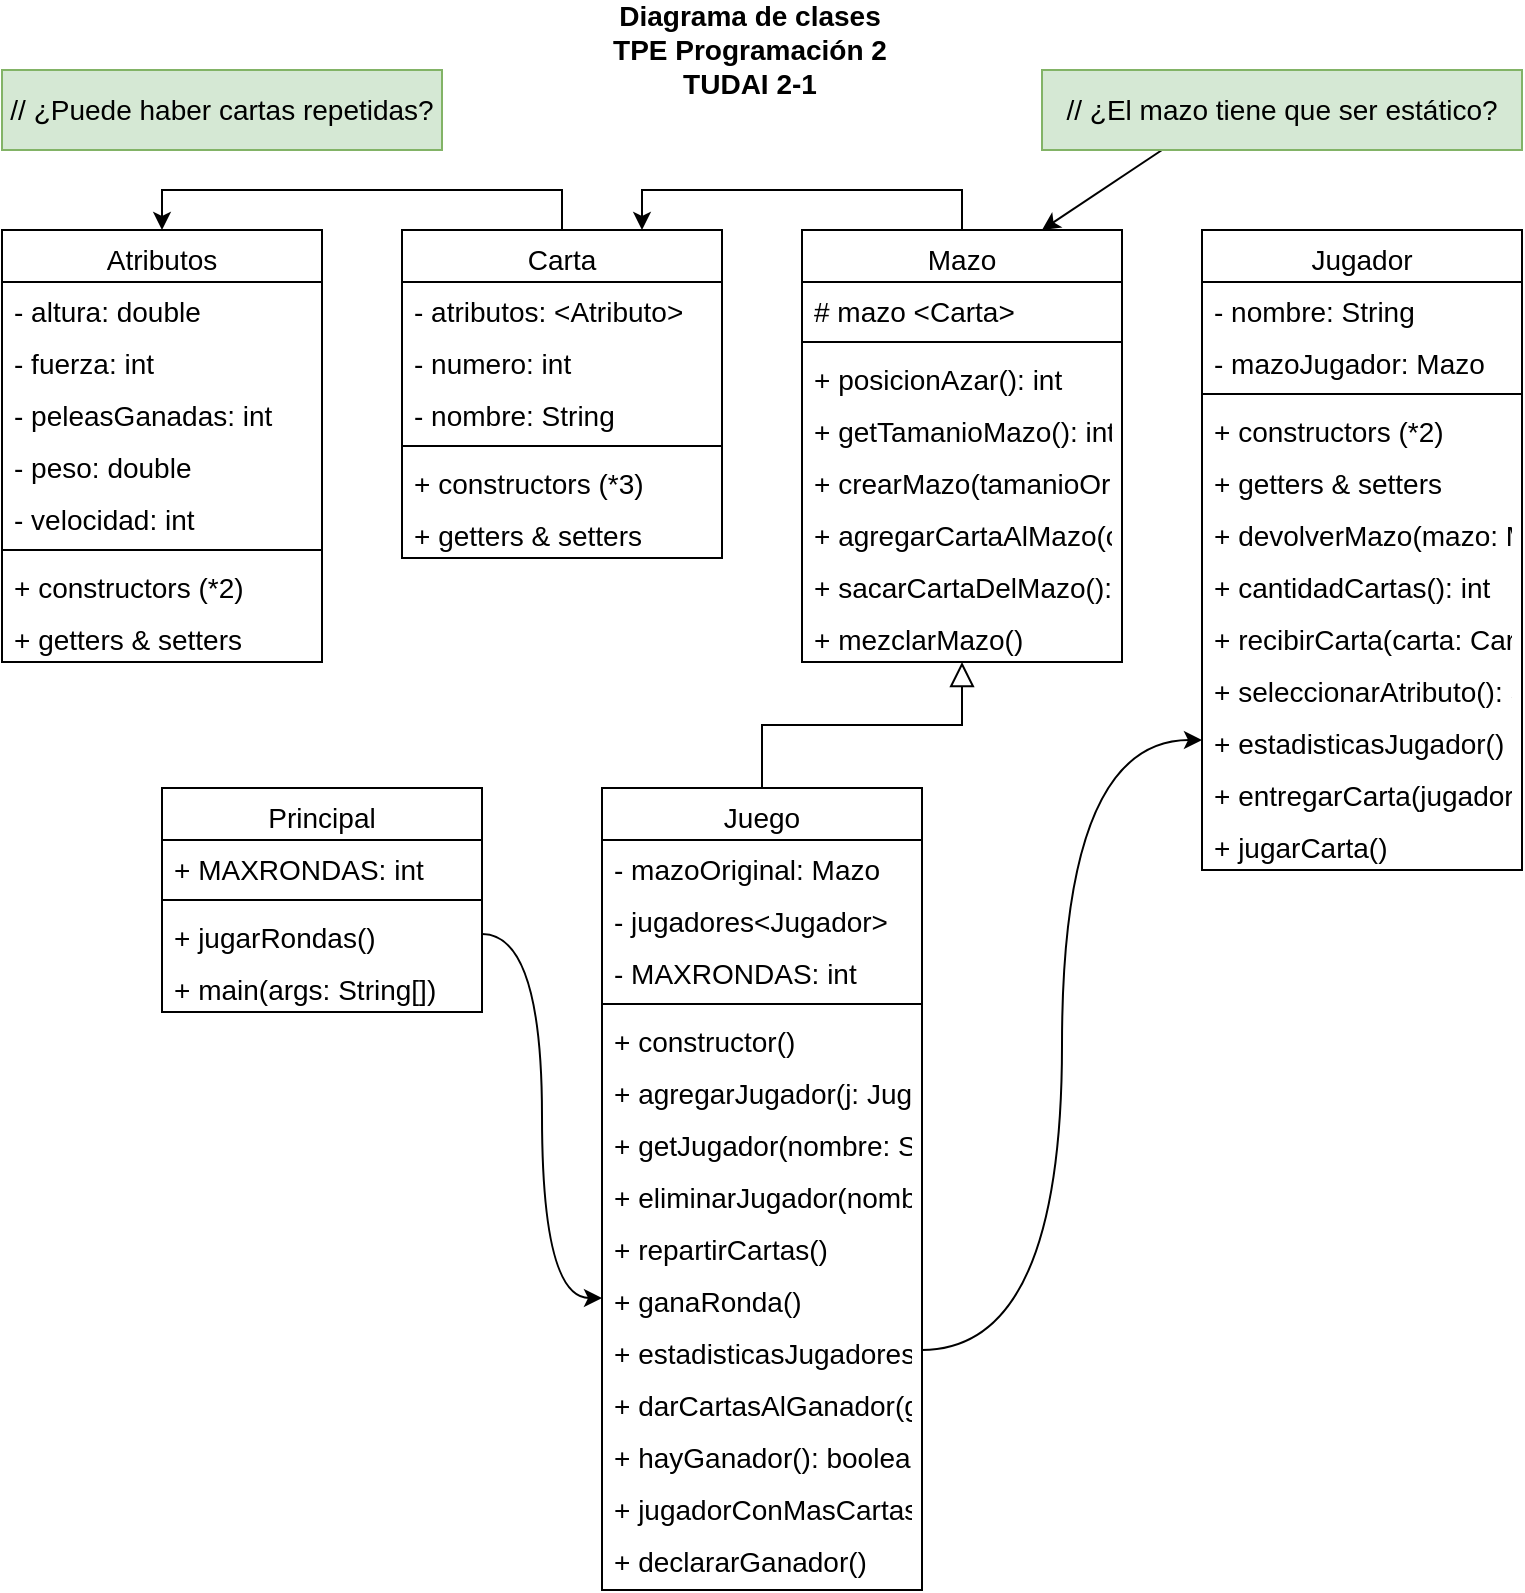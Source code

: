 <mxfile version="13.7.3" type="device"><diagram id="C5RBs43oDa-KdzZeNtuy" name="Page-1"><mxGraphModel dx="863" dy="496" grid="1" gridSize="10" guides="1" tooltips="1" connect="1" arrows="1" fold="1" page="1" pageScale="1" pageWidth="827" pageHeight="1169" math="0" shadow="0"><root><mxCell id="WIyWlLk6GJQsqaUBKTNV-0"/><mxCell id="WIyWlLk6GJQsqaUBKTNV-1" parent="WIyWlLk6GJQsqaUBKTNV-0"/><mxCell id="zkfFHV4jXpPFQw0GAbJ--12" value="" style="endArrow=block;endSize=10;endFill=0;shadow=0;strokeWidth=1;rounded=0;edgeStyle=elbowEdgeStyle;elbow=vertical;" parent="WIyWlLk6GJQsqaUBKTNV-1" source="zkfFHV4jXpPFQw0GAbJ--6" target="zkfFHV4jXpPFQw0GAbJ--0" edge="1"><mxGeometry width="160" relative="1" as="geometry"><mxPoint x="590" y="203" as="sourcePoint"/><mxPoint x="590" y="203" as="targetPoint"/></mxGeometry></mxCell><mxCell id="Js-IqI_9ubKvHEdXD0c9-19" style="edgeStyle=orthogonalEdgeStyle;rounded=0;orthogonalLoop=1;jettySize=auto;html=1;exitX=0.5;exitY=0;exitDx=0;exitDy=0;entryX=0.75;entryY=0;entryDx=0;entryDy=0;" edge="1" parent="WIyWlLk6GJQsqaUBKTNV-1" source="zkfFHV4jXpPFQw0GAbJ--0" target="Js-IqI_9ubKvHEdXD0c9-8"><mxGeometry relative="1" as="geometry"/></mxCell><mxCell id="zkfFHV4jXpPFQw0GAbJ--0" value="Mazo" style="swimlane;fontStyle=0;align=center;verticalAlign=top;childLayout=stackLayout;horizontal=1;startSize=26;horizontalStack=0;resizeParent=1;resizeLast=0;collapsible=1;marginBottom=0;rounded=0;shadow=0;strokeWidth=1;fontSize=14;" parent="WIyWlLk6GJQsqaUBKTNV-1" vertex="1"><mxGeometry x="440" y="120" width="160" height="216" as="geometry"><mxRectangle x="230" y="140" width="160" height="26" as="alternateBounds"/></mxGeometry></mxCell><mxCell id="zkfFHV4jXpPFQw0GAbJ--1" value="# mazo &lt;Carta&gt;" style="text;align=left;verticalAlign=top;spacingLeft=4;spacingRight=4;overflow=hidden;rotatable=0;points=[[0,0.5],[1,0.5]];portConstraint=eastwest;fontStyle=0;fontSize=14;" parent="zkfFHV4jXpPFQw0GAbJ--0" vertex="1"><mxGeometry y="26" width="160" height="26" as="geometry"/></mxCell><mxCell id="zkfFHV4jXpPFQw0GAbJ--4" value="" style="line;html=1;strokeWidth=1;align=left;verticalAlign=middle;spacingTop=-1;spacingLeft=3;spacingRight=3;rotatable=0;labelPosition=right;points=[];portConstraint=eastwest;fontSize=14;" parent="zkfFHV4jXpPFQw0GAbJ--0" vertex="1"><mxGeometry y="52" width="160" height="8" as="geometry"/></mxCell><mxCell id="zkfFHV4jXpPFQw0GAbJ--5" value="+ posicionAzar(): int" style="text;align=left;verticalAlign=top;spacingLeft=4;spacingRight=4;overflow=hidden;rotatable=0;points=[[0,0.5],[1,0.5]];portConstraint=eastwest;fontSize=14;" parent="zkfFHV4jXpPFQw0GAbJ--0" vertex="1"><mxGeometry y="60" width="160" height="26" as="geometry"/></mxCell><mxCell id="Js-IqI_9ubKvHEdXD0c9-64" value="+ getTamanioMazo(): int" style="text;align=left;verticalAlign=top;spacingLeft=4;spacingRight=4;overflow=hidden;rotatable=0;points=[[0,0.5],[1,0.5]];portConstraint=eastwest;fontSize=14;" vertex="1" parent="zkfFHV4jXpPFQw0GAbJ--0"><mxGeometry y="86" width="160" height="26" as="geometry"/></mxCell><mxCell id="Js-IqI_9ubKvHEdXD0c9-38" value="+ crearMazo(tamanioOriginal: int)" style="text;align=left;verticalAlign=top;spacingLeft=4;spacingRight=4;overflow=hidden;rotatable=0;points=[[0,0.5],[1,0.5]];portConstraint=eastwest;fontSize=14;" vertex="1" parent="zkfFHV4jXpPFQw0GAbJ--0"><mxGeometry y="112" width="160" height="26" as="geometry"/></mxCell><mxCell id="Js-IqI_9ubKvHEdXD0c9-39" value="+ agregarCartaAlMazo(carta: Carta)" style="text;align=left;verticalAlign=top;spacingLeft=4;spacingRight=4;overflow=hidden;rotatable=0;points=[[0,0.5],[1,0.5]];portConstraint=eastwest;fontSize=14;" vertex="1" parent="zkfFHV4jXpPFQw0GAbJ--0"><mxGeometry y="138" width="160" height="26" as="geometry"/></mxCell><mxCell id="Js-IqI_9ubKvHEdXD0c9-40" value="+ sacarCartaDelMazo(): Carta" style="text;align=left;verticalAlign=top;spacingLeft=4;spacingRight=4;overflow=hidden;rotatable=0;points=[[0,0.5],[1,0.5]];portConstraint=eastwest;fontSize=14;" vertex="1" parent="zkfFHV4jXpPFQw0GAbJ--0"><mxGeometry y="164" width="160" height="26" as="geometry"/></mxCell><mxCell id="Js-IqI_9ubKvHEdXD0c9-41" value="+ mezclarMazo()" style="text;align=left;verticalAlign=top;spacingLeft=4;spacingRight=4;overflow=hidden;rotatable=0;points=[[0,0.5],[1,0.5]];portConstraint=eastwest;fontSize=14;" vertex="1" parent="zkfFHV4jXpPFQw0GAbJ--0"><mxGeometry y="190" width="160" height="26" as="geometry"/></mxCell><mxCell id="Js-IqI_9ubKvHEdXD0c9-30" style="edgeStyle=orthogonalEdgeStyle;rounded=0;orthogonalLoop=1;jettySize=auto;html=1;exitX=0.5;exitY=0;exitDx=0;exitDy=0;entryX=0.5;entryY=0;entryDx=0;entryDy=0;" edge="1" parent="WIyWlLk6GJQsqaUBKTNV-1" source="Js-IqI_9ubKvHEdXD0c9-8" target="Js-IqI_9ubKvHEdXD0c9-20"><mxGeometry relative="1" as="geometry"/></mxCell><mxCell id="Js-IqI_9ubKvHEdXD0c9-8" value="Carta" style="swimlane;fontStyle=0;align=center;verticalAlign=top;childLayout=stackLayout;horizontal=1;startSize=26;horizontalStack=0;resizeParent=1;resizeLast=0;collapsible=1;marginBottom=0;rounded=0;shadow=0;strokeWidth=1;fontSize=14;" vertex="1" parent="WIyWlLk6GJQsqaUBKTNV-1"><mxGeometry x="240" y="120" width="160" height="164" as="geometry"><mxRectangle x="130" y="380" width="160" height="26" as="alternateBounds"/></mxGeometry></mxCell><mxCell id="Js-IqI_9ubKvHEdXD0c9-9" value="- atributos: &lt;Atributo&gt;" style="text;align=left;verticalAlign=top;spacingLeft=4;spacingRight=4;overflow=hidden;rotatable=0;points=[[0,0.5],[1,0.5]];portConstraint=eastwest;fontSize=14;" vertex="1" parent="Js-IqI_9ubKvHEdXD0c9-8"><mxGeometry y="26" width="160" height="26" as="geometry"/></mxCell><mxCell id="Js-IqI_9ubKvHEdXD0c9-10" value="- numero: int" style="text;align=left;verticalAlign=top;spacingLeft=4;spacingRight=4;overflow=hidden;rotatable=0;points=[[0,0.5],[1,0.5]];portConstraint=eastwest;rounded=0;shadow=0;html=0;fontSize=14;" vertex="1" parent="Js-IqI_9ubKvHEdXD0c9-8"><mxGeometry y="52" width="160" height="26" as="geometry"/></mxCell><mxCell id="Js-IqI_9ubKvHEdXD0c9-35" value="- nombre: String" style="text;align=left;verticalAlign=top;spacingLeft=4;spacingRight=4;overflow=hidden;rotatable=0;points=[[0,0.5],[1,0.5]];portConstraint=eastwest;rounded=0;shadow=0;html=0;fontSize=14;" vertex="1" parent="Js-IqI_9ubKvHEdXD0c9-8"><mxGeometry y="78" width="160" height="26" as="geometry"/></mxCell><mxCell id="Js-IqI_9ubKvHEdXD0c9-11" value="" style="line;html=1;strokeWidth=1;align=left;verticalAlign=middle;spacingTop=-1;spacingLeft=3;spacingRight=3;rotatable=0;labelPosition=right;points=[];portConstraint=eastwest;fontSize=14;" vertex="1" parent="Js-IqI_9ubKvHEdXD0c9-8"><mxGeometry y="104" width="160" height="8" as="geometry"/></mxCell><mxCell id="Js-IqI_9ubKvHEdXD0c9-12" value="+ constructors (*3)" style="text;align=left;verticalAlign=top;spacingLeft=4;spacingRight=4;overflow=hidden;rotatable=0;points=[[0,0.5],[1,0.5]];portConstraint=eastwest;fontStyle=0;fontSize=14;" vertex="1" parent="Js-IqI_9ubKvHEdXD0c9-8"><mxGeometry y="112" width="160" height="26" as="geometry"/></mxCell><mxCell id="Js-IqI_9ubKvHEdXD0c9-13" value="+ getters &amp; setters" style="text;align=left;verticalAlign=top;spacingLeft=4;spacingRight=4;overflow=hidden;rotatable=0;points=[[0,0.5],[1,0.5]];portConstraint=eastwest;fontSize=14;" vertex="1" parent="Js-IqI_9ubKvHEdXD0c9-8"><mxGeometry y="138" width="160" height="26" as="geometry"/></mxCell><mxCell id="Js-IqI_9ubKvHEdXD0c9-2" value="Jugador" style="swimlane;fontStyle=0;align=center;verticalAlign=top;childLayout=stackLayout;horizontal=1;startSize=26;horizontalStack=0;resizeParent=1;resizeLast=0;collapsible=1;marginBottom=0;rounded=0;shadow=0;strokeWidth=1;fontSize=14;" vertex="1" parent="WIyWlLk6GJQsqaUBKTNV-1"><mxGeometry x="640" y="120" width="160" height="320" as="geometry"><mxRectangle x="230" y="140" width="160" height="26" as="alternateBounds"/></mxGeometry></mxCell><mxCell id="Js-IqI_9ubKvHEdXD0c9-3" value="- nombre: String" style="text;align=left;verticalAlign=top;spacingLeft=4;spacingRight=4;overflow=hidden;rotatable=0;points=[[0,0.5],[1,0.5]];portConstraint=eastwest;fontSize=14;" vertex="1" parent="Js-IqI_9ubKvHEdXD0c9-2"><mxGeometry y="26" width="160" height="26" as="geometry"/></mxCell><mxCell id="Js-IqI_9ubKvHEdXD0c9-4" value="- mazoJugador: Mazo" style="text;align=left;verticalAlign=top;spacingLeft=4;spacingRight=4;overflow=hidden;rotatable=0;points=[[0,0.5],[1,0.5]];portConstraint=eastwest;rounded=0;shadow=0;html=0;fontSize=14;" vertex="1" parent="Js-IqI_9ubKvHEdXD0c9-2"><mxGeometry y="52" width="160" height="26" as="geometry"/></mxCell><mxCell id="Js-IqI_9ubKvHEdXD0c9-6" value="" style="line;html=1;strokeWidth=1;align=left;verticalAlign=middle;spacingTop=-1;spacingLeft=3;spacingRight=3;rotatable=0;labelPosition=right;points=[];portConstraint=eastwest;fontSize=14;" vertex="1" parent="Js-IqI_9ubKvHEdXD0c9-2"><mxGeometry y="78" width="160" height="8" as="geometry"/></mxCell><mxCell id="Js-IqI_9ubKvHEdXD0c9-7" value="+ constructors (*2)" style="text;align=left;verticalAlign=top;spacingLeft=4;spacingRight=4;overflow=hidden;rotatable=0;points=[[0,0.5],[1,0.5]];portConstraint=eastwest;fontSize=14;" vertex="1" parent="Js-IqI_9ubKvHEdXD0c9-2"><mxGeometry y="86" width="160" height="26" as="geometry"/></mxCell><mxCell id="Js-IqI_9ubKvHEdXD0c9-52" value="+ getters &amp; setters" style="text;align=left;verticalAlign=top;spacingLeft=4;spacingRight=4;overflow=hidden;rotatable=0;points=[[0,0.5],[1,0.5]];portConstraint=eastwest;fontSize=14;" vertex="1" parent="Js-IqI_9ubKvHEdXD0c9-2"><mxGeometry y="112" width="160" height="26" as="geometry"/></mxCell><mxCell id="Js-IqI_9ubKvHEdXD0c9-51" value="+ devolverMazo(mazo: Mazo)" style="text;align=left;verticalAlign=top;spacingLeft=4;spacingRight=4;overflow=hidden;rotatable=0;points=[[0,0.5],[1,0.5]];portConstraint=eastwest;fontSize=14;" vertex="1" parent="Js-IqI_9ubKvHEdXD0c9-2"><mxGeometry y="138" width="160" height="26" as="geometry"/></mxCell><mxCell id="Js-IqI_9ubKvHEdXD0c9-53" value="+ cantidadCartas(): int" style="text;align=left;verticalAlign=top;spacingLeft=4;spacingRight=4;overflow=hidden;rotatable=0;points=[[0,0.5],[1,0.5]];portConstraint=eastwest;fontSize=14;" vertex="1" parent="Js-IqI_9ubKvHEdXD0c9-2"><mxGeometry y="164" width="160" height="26" as="geometry"/></mxCell><mxCell id="Js-IqI_9ubKvHEdXD0c9-54" value="+ recibirCarta(carta: Carta)" style="text;align=left;verticalAlign=top;spacingLeft=4;spacingRight=4;overflow=hidden;rotatable=0;points=[[0,0.5],[1,0.5]];portConstraint=eastwest;fontSize=14;" vertex="1" parent="Js-IqI_9ubKvHEdXD0c9-2"><mxGeometry y="190" width="160" height="26" as="geometry"/></mxCell><mxCell id="Js-IqI_9ubKvHEdXD0c9-55" value="+ seleccionarAtributo(): String" style="text;align=left;verticalAlign=top;spacingLeft=4;spacingRight=4;overflow=hidden;rotatable=0;points=[[0,0.5],[1,0.5]];portConstraint=eastwest;fontSize=14;" vertex="1" parent="Js-IqI_9ubKvHEdXD0c9-2"><mxGeometry y="216" width="160" height="26" as="geometry"/></mxCell><mxCell id="Js-IqI_9ubKvHEdXD0c9-56" value="+ estadisticasJugador()" style="text;align=left;verticalAlign=top;spacingLeft=4;spacingRight=4;overflow=hidden;rotatable=0;points=[[0,0.5],[1,0.5]];portConstraint=eastwest;fontSize=14;" vertex="1" parent="Js-IqI_9ubKvHEdXD0c9-2"><mxGeometry y="242" width="160" height="26" as="geometry"/></mxCell><mxCell id="Js-IqI_9ubKvHEdXD0c9-57" value="+ entregarCarta(jugador: Jugador)" style="text;align=left;verticalAlign=top;spacingLeft=4;spacingRight=4;overflow=hidden;rotatable=0;points=[[0,0.5],[1,0.5]];portConstraint=eastwest;fontSize=14;" vertex="1" parent="Js-IqI_9ubKvHEdXD0c9-2"><mxGeometry y="268" width="160" height="26" as="geometry"/></mxCell><mxCell id="Js-IqI_9ubKvHEdXD0c9-58" value="+ jugarCarta()" style="text;align=left;verticalAlign=top;spacingLeft=4;spacingRight=4;overflow=hidden;rotatable=0;points=[[0,0.5],[1,0.5]];portConstraint=eastwest;fontSize=14;" vertex="1" parent="Js-IqI_9ubKvHEdXD0c9-2"><mxGeometry y="294" width="160" height="26" as="geometry"/></mxCell><mxCell id="Js-IqI_9ubKvHEdXD0c9-20" value="Atributos" style="swimlane;fontStyle=0;align=center;verticalAlign=top;childLayout=stackLayout;horizontal=1;startSize=26;horizontalStack=0;resizeParent=1;resizeLast=0;collapsible=1;marginBottom=0;rounded=0;shadow=0;strokeWidth=1;fontSize=14;" vertex="1" parent="WIyWlLk6GJQsqaUBKTNV-1"><mxGeometry x="40" y="120" width="160" height="216" as="geometry"><mxRectangle x="130" y="380" width="160" height="26" as="alternateBounds"/></mxGeometry></mxCell><mxCell id="Js-IqI_9ubKvHEdXD0c9-21" value="- altura: double" style="text;align=left;verticalAlign=top;spacingLeft=4;spacingRight=4;overflow=hidden;rotatable=0;points=[[0,0.5],[1,0.5]];portConstraint=eastwest;fontSize=14;" vertex="1" parent="Js-IqI_9ubKvHEdXD0c9-20"><mxGeometry y="26" width="160" height="26" as="geometry"/></mxCell><mxCell id="Js-IqI_9ubKvHEdXD0c9-22" value="- fuerza: int" style="text;align=left;verticalAlign=top;spacingLeft=4;spacingRight=4;overflow=hidden;rotatable=0;points=[[0,0.5],[1,0.5]];portConstraint=eastwest;rounded=0;shadow=0;html=0;fontSize=14;" vertex="1" parent="Js-IqI_9ubKvHEdXD0c9-20"><mxGeometry y="52" width="160" height="26" as="geometry"/></mxCell><mxCell id="Js-IqI_9ubKvHEdXD0c9-31" value="- peleasGanadas: int" style="text;align=left;verticalAlign=top;spacingLeft=4;spacingRight=4;overflow=hidden;rotatable=0;points=[[0,0.5],[1,0.5]];portConstraint=eastwest;rounded=0;shadow=0;html=0;fontSize=14;" vertex="1" parent="Js-IqI_9ubKvHEdXD0c9-20"><mxGeometry y="78" width="160" height="26" as="geometry"/></mxCell><mxCell id="Js-IqI_9ubKvHEdXD0c9-32" value="- peso: double" style="text;align=left;verticalAlign=top;spacingLeft=4;spacingRight=4;overflow=hidden;rotatable=0;points=[[0,0.5],[1,0.5]];portConstraint=eastwest;rounded=0;shadow=0;html=0;fontSize=14;" vertex="1" parent="Js-IqI_9ubKvHEdXD0c9-20"><mxGeometry y="104" width="160" height="26" as="geometry"/></mxCell><mxCell id="Js-IqI_9ubKvHEdXD0c9-33" value="- velocidad: int" style="text;align=left;verticalAlign=top;spacingLeft=4;spacingRight=4;overflow=hidden;rotatable=0;points=[[0,0.5],[1,0.5]];portConstraint=eastwest;rounded=0;shadow=0;html=0;fontSize=14;" vertex="1" parent="Js-IqI_9ubKvHEdXD0c9-20"><mxGeometry y="130" width="160" height="26" as="geometry"/></mxCell><mxCell id="Js-IqI_9ubKvHEdXD0c9-23" value="" style="line;html=1;strokeWidth=1;align=left;verticalAlign=middle;spacingTop=-1;spacingLeft=3;spacingRight=3;rotatable=0;labelPosition=right;points=[];portConstraint=eastwest;fontSize=14;" vertex="1" parent="Js-IqI_9ubKvHEdXD0c9-20"><mxGeometry y="156" width="160" height="8" as="geometry"/></mxCell><mxCell id="Js-IqI_9ubKvHEdXD0c9-24" value="+ constructors (*2)" style="text;align=left;verticalAlign=top;spacingLeft=4;spacingRight=4;overflow=hidden;rotatable=0;points=[[0,0.5],[1,0.5]];portConstraint=eastwest;fontStyle=0;fontSize=14;" vertex="1" parent="Js-IqI_9ubKvHEdXD0c9-20"><mxGeometry y="164" width="160" height="26" as="geometry"/></mxCell><mxCell id="Js-IqI_9ubKvHEdXD0c9-25" value="+ getters &amp; setters" style="text;align=left;verticalAlign=top;spacingLeft=4;spacingRight=4;overflow=hidden;rotatable=0;points=[[0,0.5],[1,0.5]];portConstraint=eastwest;fontSize=14;" vertex="1" parent="Js-IqI_9ubKvHEdXD0c9-20"><mxGeometry y="190" width="160" height="26" as="geometry"/></mxCell><mxCell id="Js-IqI_9ubKvHEdXD0c9-36" value="// ¿Puede haber cartas repetidas?" style="text;html=1;strokeColor=#82b366;fillColor=#d5e8d4;align=center;verticalAlign=middle;whiteSpace=wrap;rounded=0;fontSize=14;" vertex="1" parent="WIyWlLk6GJQsqaUBKTNV-1"><mxGeometry x="40" y="40" width="220" height="40" as="geometry"/></mxCell><mxCell id="Js-IqI_9ubKvHEdXD0c9-34" value="Diagrama de clases TPE Programación 2 TUDAI 2-1" style="text;html=1;strokeColor=none;fillColor=none;align=center;verticalAlign=middle;whiteSpace=wrap;rounded=0;fontStyle=1;fontSize=14;fontFamily=Helvetica;" vertex="1" parent="WIyWlLk6GJQsqaUBKTNV-1"><mxGeometry x="334" y="20" width="160" height="20" as="geometry"/></mxCell><mxCell id="Js-IqI_9ubKvHEdXD0c9-46" style="rounded=0;orthogonalLoop=1;jettySize=auto;html=1;exitX=0.25;exitY=1;exitDx=0;exitDy=0;entryX=0.75;entryY=0;entryDx=0;entryDy=0;fontFamily=Helvetica;fontSize=14;fontColor=#000000;" edge="1" parent="WIyWlLk6GJQsqaUBKTNV-1" source="Js-IqI_9ubKvHEdXD0c9-42" target="zkfFHV4jXpPFQw0GAbJ--0"><mxGeometry relative="1" as="geometry"/></mxCell><mxCell id="Js-IqI_9ubKvHEdXD0c9-42" value="// ¿El mazo tiene que ser estático?" style="text;html=1;strokeColor=#82b366;fillColor=#d5e8d4;align=center;verticalAlign=middle;whiteSpace=wrap;rounded=0;fontSize=14;" vertex="1" parent="WIyWlLk6GJQsqaUBKTNV-1"><mxGeometry x="560" y="40" width="240" height="40" as="geometry"/></mxCell><mxCell id="zkfFHV4jXpPFQw0GAbJ--6" value="Juego" style="swimlane;fontStyle=0;align=center;verticalAlign=top;childLayout=stackLayout;horizontal=1;startSize=26;horizontalStack=0;resizeParent=1;resizeLast=0;collapsible=1;marginBottom=0;rounded=0;shadow=0;strokeWidth=1;fontSize=14;" parent="WIyWlLk6GJQsqaUBKTNV-1" vertex="1"><mxGeometry x="340" y="399" width="160" height="401" as="geometry"><mxRectangle x="130" y="380" width="160" height="26" as="alternateBounds"/></mxGeometry></mxCell><mxCell id="Js-IqI_9ubKvHEdXD0c9-65" value="- mazoOriginal: Mazo" style="text;align=left;verticalAlign=top;spacingLeft=4;spacingRight=4;overflow=hidden;rotatable=0;points=[[0,0.5],[1,0.5]];portConstraint=eastwest;fontSize=14;" vertex="1" parent="zkfFHV4jXpPFQw0GAbJ--6"><mxGeometry y="26" width="160" height="26" as="geometry"/></mxCell><mxCell id="zkfFHV4jXpPFQw0GAbJ--7" value="- jugadores&lt;Jugador&gt;" style="text;align=left;verticalAlign=top;spacingLeft=4;spacingRight=4;overflow=hidden;rotatable=0;points=[[0,0.5],[1,0.5]];portConstraint=eastwest;fontSize=14;" parent="zkfFHV4jXpPFQw0GAbJ--6" vertex="1"><mxGeometry y="52" width="160" height="26" as="geometry"/></mxCell><mxCell id="zkfFHV4jXpPFQw0GAbJ--8" value="- MAXRONDAS: int" style="text;align=left;verticalAlign=top;spacingLeft=4;spacingRight=4;overflow=hidden;rotatable=0;points=[[0,0.5],[1,0.5]];portConstraint=eastwest;rounded=0;shadow=0;html=0;fontSize=14;" parent="zkfFHV4jXpPFQw0GAbJ--6" vertex="1"><mxGeometry y="78" width="160" height="26" as="geometry"/></mxCell><mxCell id="zkfFHV4jXpPFQw0GAbJ--9" value="" style="line;html=1;strokeWidth=1;align=left;verticalAlign=middle;spacingTop=-1;spacingLeft=3;spacingRight=3;rotatable=0;labelPosition=right;points=[];portConstraint=eastwest;fontSize=14;" parent="zkfFHV4jXpPFQw0GAbJ--6" vertex="1"><mxGeometry y="104" width="160" height="8" as="geometry"/></mxCell><mxCell id="Js-IqI_9ubKvHEdXD0c9-60" value="+ constructor()" style="text;align=left;verticalAlign=top;spacingLeft=4;spacingRight=4;overflow=hidden;rotatable=0;points=[[0,0.5],[1,0.5]];portConstraint=eastwest;fontStyle=0;fontSize=14;" vertex="1" parent="zkfFHV4jXpPFQw0GAbJ--6"><mxGeometry y="112" width="160" height="26" as="geometry"/></mxCell><mxCell id="Js-IqI_9ubKvHEdXD0c9-61" value="+ agregarJugador(j: Jugador)" style="text;align=left;verticalAlign=top;spacingLeft=4;spacingRight=4;overflow=hidden;rotatable=0;points=[[0,0.5],[1,0.5]];portConstraint=eastwest;fontStyle=0;fontSize=14;" vertex="1" parent="zkfFHV4jXpPFQw0GAbJ--6"><mxGeometry y="138" width="160" height="26" as="geometry"/></mxCell><mxCell id="Js-IqI_9ubKvHEdXD0c9-63" value="+ getJugador(nombre: String): Jugador" style="text;align=left;verticalAlign=top;spacingLeft=4;spacingRight=4;overflow=hidden;rotatable=0;points=[[0,0.5],[1,0.5]];portConstraint=eastwest;fontStyle=0;fontSize=14;" vertex="1" parent="zkfFHV4jXpPFQw0GAbJ--6"><mxGeometry y="164" width="160" height="26" as="geometry"/></mxCell><mxCell id="Js-IqI_9ubKvHEdXD0c9-62" value="+ eliminarJugador(nombre: String): boolean" style="text;align=left;verticalAlign=top;spacingLeft=4;spacingRight=4;overflow=hidden;rotatable=0;points=[[0,0.5],[1,0.5]];portConstraint=eastwest;fontStyle=0;fontSize=14;" vertex="1" parent="zkfFHV4jXpPFQw0GAbJ--6"><mxGeometry y="190" width="160" height="26" as="geometry"/></mxCell><mxCell id="zkfFHV4jXpPFQw0GAbJ--10" value="+ repartirCartas()" style="text;align=left;verticalAlign=top;spacingLeft=4;spacingRight=4;overflow=hidden;rotatable=0;points=[[0,0.5],[1,0.5]];portConstraint=eastwest;fontStyle=0;fontSize=14;" parent="zkfFHV4jXpPFQw0GAbJ--6" vertex="1"><mxGeometry y="216" width="160" height="26" as="geometry"/></mxCell><mxCell id="Js-IqI_9ubKvHEdXD0c9-67" value="+ ganaRonda()" style="text;align=left;verticalAlign=top;spacingLeft=4;spacingRight=4;overflow=hidden;rotatable=0;points=[[0,0.5],[1,0.5]];portConstraint=eastwest;fontStyle=0;fontSize=14;" vertex="1" parent="zkfFHV4jXpPFQw0GAbJ--6"><mxGeometry y="242" width="160" height="26" as="geometry"/></mxCell><mxCell id="zkfFHV4jXpPFQw0GAbJ--11" value="+ estadisticasJugadores()" style="text;align=left;verticalAlign=top;spacingLeft=4;spacingRight=4;overflow=hidden;rotatable=0;points=[[0,0.5],[1,0.5]];portConstraint=eastwest;fontSize=14;" parent="zkfFHV4jXpPFQw0GAbJ--6" vertex="1"><mxGeometry y="268" width="160" height="26" as="geometry"/></mxCell><mxCell id="Js-IqI_9ubKvHEdXD0c9-48" value="+ darCartasAlGanador(ganador: Jugador)" style="text;align=left;verticalAlign=top;spacingLeft=4;spacingRight=4;overflow=hidden;rotatable=0;points=[[0,0.5],[1,0.5]];portConstraint=eastwest;fontStyle=0;fontSize=14;" vertex="1" parent="zkfFHV4jXpPFQw0GAbJ--6"><mxGeometry y="294" width="160" height="26" as="geometry"/></mxCell><mxCell id="Js-IqI_9ubKvHEdXD0c9-47" value="+ hayGanador(): boolean" style="text;align=left;verticalAlign=top;spacingLeft=4;spacingRight=4;overflow=hidden;rotatable=0;points=[[0,0.5],[1,0.5]];portConstraint=eastwest;fontSize=14;" vertex="1" parent="zkfFHV4jXpPFQw0GAbJ--6"><mxGeometry y="320" width="160" height="26" as="geometry"/></mxCell><mxCell id="Js-IqI_9ubKvHEdXD0c9-50" value="+ jugadorConMasCartas(): int" style="text;align=left;verticalAlign=top;spacingLeft=4;spacingRight=4;overflow=hidden;rotatable=0;points=[[0,0.5],[1,0.5]];portConstraint=eastwest;fontStyle=0;fontSize=14;" vertex="1" parent="zkfFHV4jXpPFQw0GAbJ--6"><mxGeometry y="346" width="160" height="26" as="geometry"/></mxCell><mxCell id="Js-IqI_9ubKvHEdXD0c9-49" value="+ declararGanador()" style="text;align=left;verticalAlign=top;spacingLeft=4;spacingRight=4;overflow=hidden;rotatable=0;points=[[0,0.5],[1,0.5]];portConstraint=eastwest;fontSize=14;" vertex="1" parent="zkfFHV4jXpPFQw0GAbJ--6"><mxGeometry y="372" width="160" height="26" as="geometry"/></mxCell><mxCell id="Js-IqI_9ubKvHEdXD0c9-66" style="edgeStyle=orthogonalEdgeStyle;curved=1;rounded=0;orthogonalLoop=1;jettySize=auto;html=1;fontFamily=Helvetica;fontSize=14;fontColor=#000000;" edge="1" parent="WIyWlLk6GJQsqaUBKTNV-1" source="zkfFHV4jXpPFQw0GAbJ--11" target="Js-IqI_9ubKvHEdXD0c9-56"><mxGeometry relative="1" as="geometry"/></mxCell><mxCell id="Js-IqI_9ubKvHEdXD0c9-75" value="Principal" style="swimlane;fontStyle=0;align=center;verticalAlign=top;childLayout=stackLayout;horizontal=1;startSize=26;horizontalStack=0;resizeParent=1;resizeParentMax=0;resizeLast=0;collapsible=1;marginBottom=0;fontFamily=Helvetica;fontSize=14;fontColor=#000000;" vertex="1" parent="WIyWlLk6GJQsqaUBKTNV-1"><mxGeometry x="120" y="399" width="160" height="112" as="geometry"/></mxCell><mxCell id="Js-IqI_9ubKvHEdXD0c9-76" value="+ MAXRONDAS: int" style="text;strokeColor=none;fillColor=none;align=left;verticalAlign=top;spacingLeft=4;spacingRight=4;overflow=hidden;rotatable=0;points=[[0,0.5],[1,0.5]];portConstraint=eastwest;fontSize=14;" vertex="1" parent="Js-IqI_9ubKvHEdXD0c9-75"><mxGeometry y="26" width="160" height="26" as="geometry"/></mxCell><mxCell id="Js-IqI_9ubKvHEdXD0c9-77" value="" style="line;strokeWidth=1;fillColor=none;align=left;verticalAlign=middle;spacingTop=-1;spacingLeft=3;spacingRight=3;rotatable=0;labelPosition=right;points=[];portConstraint=eastwest;" vertex="1" parent="Js-IqI_9ubKvHEdXD0c9-75"><mxGeometry y="52" width="160" height="8" as="geometry"/></mxCell><mxCell id="Js-IqI_9ubKvHEdXD0c9-78" value="+ jugarRondas()" style="text;strokeColor=none;fillColor=none;align=left;verticalAlign=top;spacingLeft=4;spacingRight=4;overflow=hidden;rotatable=0;points=[[0,0.5],[1,0.5]];portConstraint=eastwest;fontSize=14;" vertex="1" parent="Js-IqI_9ubKvHEdXD0c9-75"><mxGeometry y="60" width="160" height="26" as="geometry"/></mxCell><mxCell id="Js-IqI_9ubKvHEdXD0c9-79" value="+ main(args: String[])" style="text;strokeColor=none;fillColor=none;align=left;verticalAlign=top;spacingLeft=4;spacingRight=4;overflow=hidden;rotatable=0;points=[[0,0.5],[1,0.5]];portConstraint=eastwest;fontSize=14;" vertex="1" parent="Js-IqI_9ubKvHEdXD0c9-75"><mxGeometry y="86" width="160" height="26" as="geometry"/></mxCell><mxCell id="Js-IqI_9ubKvHEdXD0c9-80" style="edgeStyle=orthogonalEdgeStyle;curved=1;rounded=0;orthogonalLoop=1;jettySize=auto;html=1;exitX=1;exitY=0.5;exitDx=0;exitDy=0;entryX=0;entryY=0.5;entryDx=0;entryDy=0;fontFamily=Helvetica;fontSize=14;fontColor=#000000;" edge="1" parent="WIyWlLk6GJQsqaUBKTNV-1" source="Js-IqI_9ubKvHEdXD0c9-78" target="Js-IqI_9ubKvHEdXD0c9-67"><mxGeometry relative="1" as="geometry"/></mxCell></root></mxGraphModel></diagram></mxfile>